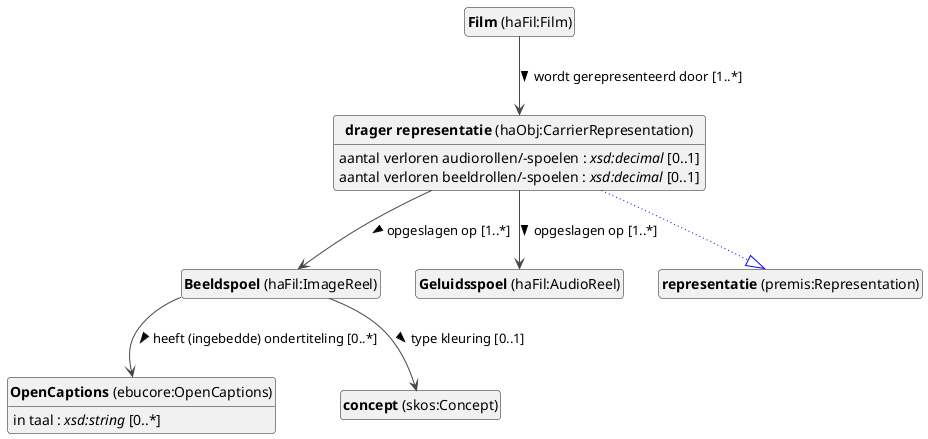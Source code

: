 @startuml
!theme vibrant
skinparam classFontSize 14
!define LIGHTORANGE
skinparam componentStyle uml2
skinparam wrapMessageWidth 1000
skinparam wrapWidth 1000
' skinparam ArrowColor #Maroon
' Remove shadows
skinparam shadowing false
'skinparam linetype polyline
skinparam ArrowMessageAlignment left
top to bottom direction


class "<b>OpenCaptions</b> (ebucore:OpenCaptions)" as ebucore_OpenCaptions [[#ebucore%3AOpenCaptions]]
class "<b>Beeldspoel</b> (haFil:ImageReel)" as haFil_ImageReel [[#haFil%3AImageReel]]
class "<b>Film</b> (haFil:Film)" as haFil_Film [[#haFil%3AFilm]]
class "<b>Geluidsspoel</b> (haFil:AudioReel)" as haFil_AudioReel [[#haFil%3AAudioReel]]
class "<b>concept</b> (skos:Concept)" as skos_Concept [[#skos%3AConcept]]
class "<b>drager representatie</b> (haObj:CarrierRepresentation)" as haObj_CarrierRepresentation [[#haObj%3ACarrierRepresentation]]
class "<b>representatie</b> (premis:Representation)" as premis_Representation [[#premis%3ARepresentation]]


ebucore_OpenCaptions : in taal : <i>xsd:string</i> [0..*]



haFil_ImageReel --> ebucore_OpenCaptions :heeft (ingebedde) ondertiteling [0..*]  > 
haFil_ImageReel --> skos_Concept :type kleuring [0..1]  > 


haFil_Film --> haObj_CarrierRepresentation :wordt gerepresenteerd door [1..*]  > 





haObj_CarrierRepresentation --|> premis_Representation #blue;line.dotted;text:blue

haObj_CarrierRepresentation : aantal (film)rollen/-spoelen : <i>xsd:decimal</i> [0..1]
haObj_CarrierRepresentation : aantal verloren audiorollen/-spoelen : <i>xsd:decimal</i> [0..1]
haObj_CarrierRepresentation : aantal verloren beeldrollen/-spoelen : <i>xsd:decimal</i> [0..1]
haObj_CarrierRepresentation --> haFil_AudioReel :opgeslagen op [1..*]  > 
haObj_CarrierRepresentation --> haFil_ImageReel :opgeslagen op [1..*]  > 



hide circle
hide methods
hide empty members
@enduml


